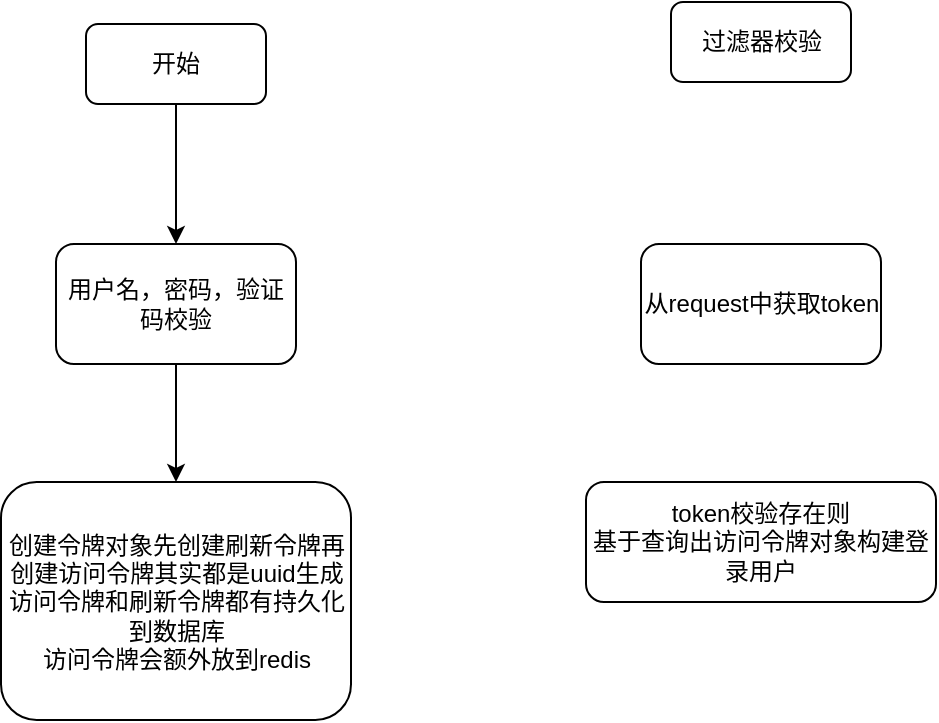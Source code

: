 <mxfile version="20.2.1" type="github">
  <diagram id="5VnuPamsWgsb6HcGCBo6" name="第 1 页">
    <mxGraphModel dx="1038" dy="585" grid="1" gridSize="10" guides="1" tooltips="1" connect="1" arrows="1" fold="1" page="1" pageScale="1" pageWidth="827" pageHeight="1169" math="0" shadow="0">
      <root>
        <mxCell id="0" />
        <mxCell id="1" parent="0" />
        <mxCell id="oj_4OXBv_ezFS3XAdGfc-3" value="" style="edgeStyle=orthogonalEdgeStyle;rounded=0;orthogonalLoop=1;jettySize=auto;html=1;" edge="1" parent="1" source="oj_4OXBv_ezFS3XAdGfc-1" target="oj_4OXBv_ezFS3XAdGfc-2">
          <mxGeometry relative="1" as="geometry" />
        </mxCell>
        <mxCell id="oj_4OXBv_ezFS3XAdGfc-1" value="开始" style="rounded=1;whiteSpace=wrap;html=1;" vertex="1" parent="1">
          <mxGeometry x="150" y="91" width="90" height="40" as="geometry" />
        </mxCell>
        <mxCell id="oj_4OXBv_ezFS3XAdGfc-5" value="" style="edgeStyle=orthogonalEdgeStyle;rounded=0;orthogonalLoop=1;jettySize=auto;html=1;" edge="1" parent="1" source="oj_4OXBv_ezFS3XAdGfc-2" target="oj_4OXBv_ezFS3XAdGfc-4">
          <mxGeometry relative="1" as="geometry" />
        </mxCell>
        <mxCell id="oj_4OXBv_ezFS3XAdGfc-2" value="用户名，密码，验证码校验" style="whiteSpace=wrap;html=1;rounded=1;" vertex="1" parent="1">
          <mxGeometry x="135" y="201" width="120" height="60" as="geometry" />
        </mxCell>
        <mxCell id="oj_4OXBv_ezFS3XAdGfc-4" value="创建令牌对象先创建刷新令牌再创建访问令牌其实都是uuid生成&lt;br&gt;访问令牌和刷新令牌都有持久化到数据库&lt;br&gt;访问令牌会额外放到redis" style="whiteSpace=wrap;html=1;rounded=1;" vertex="1" parent="1">
          <mxGeometry x="107.5" y="320" width="175" height="119" as="geometry" />
        </mxCell>
        <mxCell id="oj_4OXBv_ezFS3XAdGfc-6" value="过滤器校验" style="rounded=1;whiteSpace=wrap;html=1;" vertex="1" parent="1">
          <mxGeometry x="442.5" y="80" width="90" height="40" as="geometry" />
        </mxCell>
        <mxCell id="oj_4OXBv_ezFS3XAdGfc-7" value="从request中获取token" style="whiteSpace=wrap;html=1;rounded=1;" vertex="1" parent="1">
          <mxGeometry x="427.5" y="201" width="120" height="60" as="geometry" />
        </mxCell>
        <mxCell id="oj_4OXBv_ezFS3XAdGfc-8" value="token校验存在则&lt;br&gt;基于查询出访问令牌对象构建登录用户" style="whiteSpace=wrap;html=1;rounded=1;" vertex="1" parent="1">
          <mxGeometry x="400" y="320" width="175" height="60" as="geometry" />
        </mxCell>
        <mxCell id="oj_4OXBv_ezFS3XAdGfc-9" style="edgeStyle=orthogonalEdgeStyle;rounded=0;orthogonalLoop=1;jettySize=auto;html=1;exitX=0.5;exitY=1;exitDx=0;exitDy=0;" edge="1" parent="1" source="oj_4OXBv_ezFS3XAdGfc-8" target="oj_4OXBv_ezFS3XAdGfc-8">
          <mxGeometry relative="1" as="geometry" />
        </mxCell>
      </root>
    </mxGraphModel>
  </diagram>
</mxfile>
